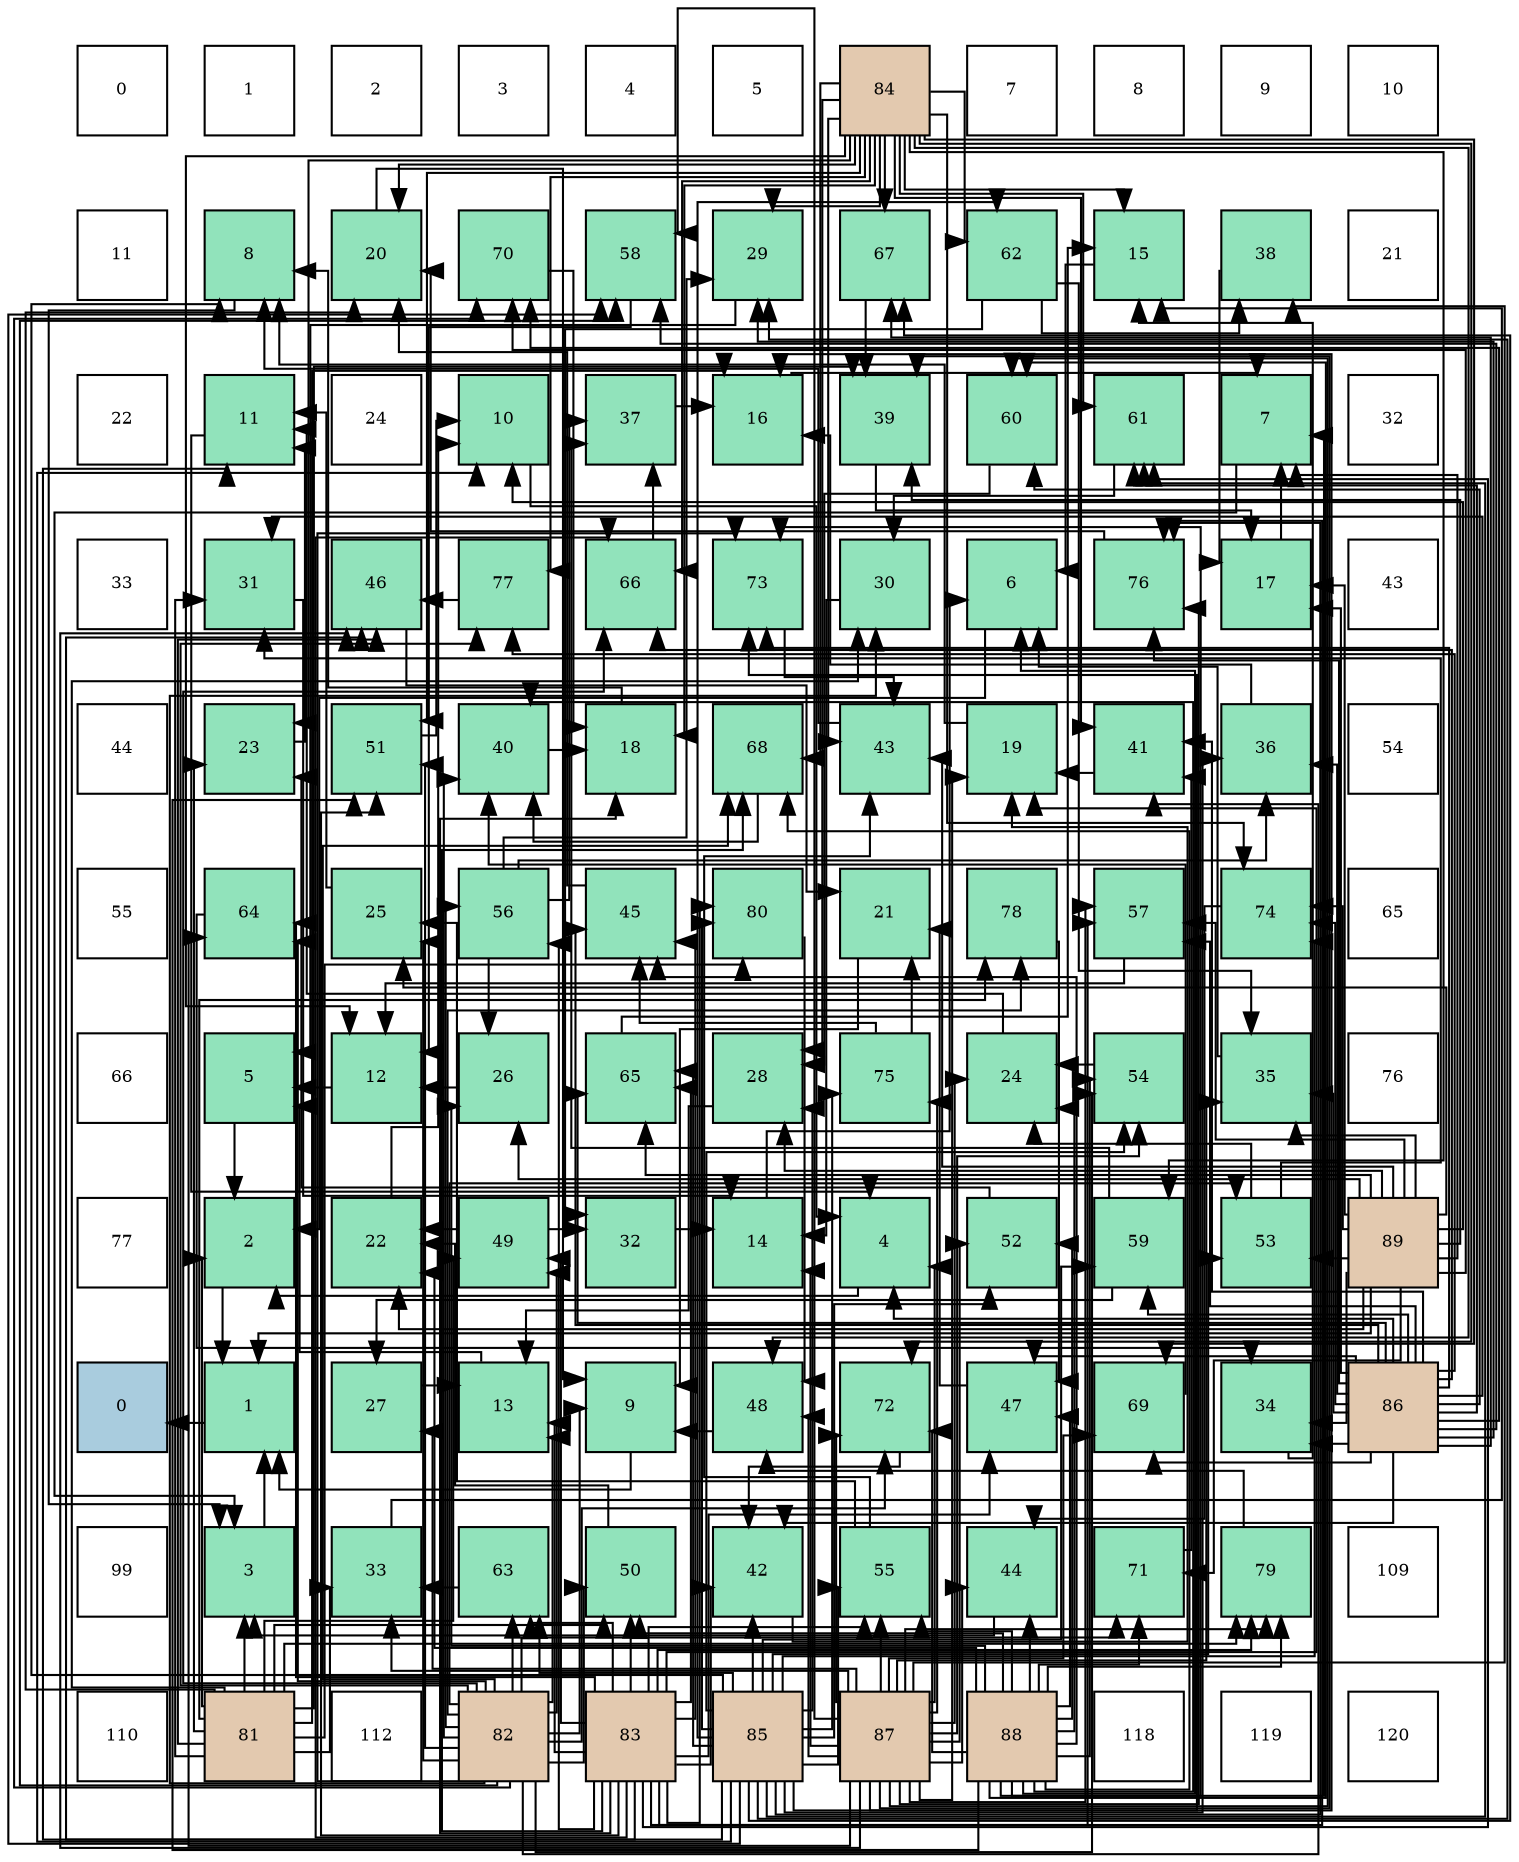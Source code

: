 digraph layout{
 rankdir=TB;
 splines=ortho;
 node [style=filled shape=square fixedsize=true width=0.6];
0[label="0", fontsize=8, fillcolor="#ffffff"];
1[label="1", fontsize=8, fillcolor="#ffffff"];
2[label="2", fontsize=8, fillcolor="#ffffff"];
3[label="3", fontsize=8, fillcolor="#ffffff"];
4[label="4", fontsize=8, fillcolor="#ffffff"];
5[label="5", fontsize=8, fillcolor="#ffffff"];
6[label="84", fontsize=8, fillcolor="#e3c9af"];
7[label="7", fontsize=8, fillcolor="#ffffff"];
8[label="8", fontsize=8, fillcolor="#ffffff"];
9[label="9", fontsize=8, fillcolor="#ffffff"];
10[label="10", fontsize=8, fillcolor="#ffffff"];
11[label="11", fontsize=8, fillcolor="#ffffff"];
12[label="8", fontsize=8, fillcolor="#91e3bb"];
13[label="20", fontsize=8, fillcolor="#91e3bb"];
14[label="70", fontsize=8, fillcolor="#91e3bb"];
15[label="58", fontsize=8, fillcolor="#91e3bb"];
16[label="29", fontsize=8, fillcolor="#91e3bb"];
17[label="67", fontsize=8, fillcolor="#91e3bb"];
18[label="62", fontsize=8, fillcolor="#91e3bb"];
19[label="15", fontsize=8, fillcolor="#91e3bb"];
20[label="38", fontsize=8, fillcolor="#91e3bb"];
21[label="21", fontsize=8, fillcolor="#ffffff"];
22[label="22", fontsize=8, fillcolor="#ffffff"];
23[label="11", fontsize=8, fillcolor="#91e3bb"];
24[label="24", fontsize=8, fillcolor="#ffffff"];
25[label="10", fontsize=8, fillcolor="#91e3bb"];
26[label="37", fontsize=8, fillcolor="#91e3bb"];
27[label="16", fontsize=8, fillcolor="#91e3bb"];
28[label="39", fontsize=8, fillcolor="#91e3bb"];
29[label="60", fontsize=8, fillcolor="#91e3bb"];
30[label="61", fontsize=8, fillcolor="#91e3bb"];
31[label="7", fontsize=8, fillcolor="#91e3bb"];
32[label="32", fontsize=8, fillcolor="#ffffff"];
33[label="33", fontsize=8, fillcolor="#ffffff"];
34[label="31", fontsize=8, fillcolor="#91e3bb"];
35[label="46", fontsize=8, fillcolor="#91e3bb"];
36[label="77", fontsize=8, fillcolor="#91e3bb"];
37[label="66", fontsize=8, fillcolor="#91e3bb"];
38[label="73", fontsize=8, fillcolor="#91e3bb"];
39[label="30", fontsize=8, fillcolor="#91e3bb"];
40[label="6", fontsize=8, fillcolor="#91e3bb"];
41[label="76", fontsize=8, fillcolor="#91e3bb"];
42[label="17", fontsize=8, fillcolor="#91e3bb"];
43[label="43", fontsize=8, fillcolor="#ffffff"];
44[label="44", fontsize=8, fillcolor="#ffffff"];
45[label="23", fontsize=8, fillcolor="#91e3bb"];
46[label="51", fontsize=8, fillcolor="#91e3bb"];
47[label="40", fontsize=8, fillcolor="#91e3bb"];
48[label="18", fontsize=8, fillcolor="#91e3bb"];
49[label="68", fontsize=8, fillcolor="#91e3bb"];
50[label="43", fontsize=8, fillcolor="#91e3bb"];
51[label="19", fontsize=8, fillcolor="#91e3bb"];
52[label="41", fontsize=8, fillcolor="#91e3bb"];
53[label="36", fontsize=8, fillcolor="#91e3bb"];
54[label="54", fontsize=8, fillcolor="#ffffff"];
55[label="55", fontsize=8, fillcolor="#ffffff"];
56[label="64", fontsize=8, fillcolor="#91e3bb"];
57[label="25", fontsize=8, fillcolor="#91e3bb"];
58[label="56", fontsize=8, fillcolor="#91e3bb"];
59[label="45", fontsize=8, fillcolor="#91e3bb"];
60[label="80", fontsize=8, fillcolor="#91e3bb"];
61[label="21", fontsize=8, fillcolor="#91e3bb"];
62[label="78", fontsize=8, fillcolor="#91e3bb"];
63[label="57", fontsize=8, fillcolor="#91e3bb"];
64[label="74", fontsize=8, fillcolor="#91e3bb"];
65[label="65", fontsize=8, fillcolor="#ffffff"];
66[label="66", fontsize=8, fillcolor="#ffffff"];
67[label="5", fontsize=8, fillcolor="#91e3bb"];
68[label="12", fontsize=8, fillcolor="#91e3bb"];
69[label="26", fontsize=8, fillcolor="#91e3bb"];
70[label="65", fontsize=8, fillcolor="#91e3bb"];
71[label="28", fontsize=8, fillcolor="#91e3bb"];
72[label="75", fontsize=8, fillcolor="#91e3bb"];
73[label="24", fontsize=8, fillcolor="#91e3bb"];
74[label="54", fontsize=8, fillcolor="#91e3bb"];
75[label="35", fontsize=8, fillcolor="#91e3bb"];
76[label="76", fontsize=8, fillcolor="#ffffff"];
77[label="77", fontsize=8, fillcolor="#ffffff"];
78[label="2", fontsize=8, fillcolor="#91e3bb"];
79[label="22", fontsize=8, fillcolor="#91e3bb"];
80[label="49", fontsize=8, fillcolor="#91e3bb"];
81[label="32", fontsize=8, fillcolor="#91e3bb"];
82[label="14", fontsize=8, fillcolor="#91e3bb"];
83[label="4", fontsize=8, fillcolor="#91e3bb"];
84[label="52", fontsize=8, fillcolor="#91e3bb"];
85[label="59", fontsize=8, fillcolor="#91e3bb"];
86[label="53", fontsize=8, fillcolor="#91e3bb"];
87[label="89", fontsize=8, fillcolor="#e3c9af"];
88[label="0", fontsize=8, fillcolor="#a9ccde"];
89[label="1", fontsize=8, fillcolor="#91e3bb"];
90[label="27", fontsize=8, fillcolor="#91e3bb"];
91[label="13", fontsize=8, fillcolor="#91e3bb"];
92[label="9", fontsize=8, fillcolor="#91e3bb"];
93[label="48", fontsize=8, fillcolor="#91e3bb"];
94[label="72", fontsize=8, fillcolor="#91e3bb"];
95[label="47", fontsize=8, fillcolor="#91e3bb"];
96[label="69", fontsize=8, fillcolor="#91e3bb"];
97[label="34", fontsize=8, fillcolor="#91e3bb"];
98[label="86", fontsize=8, fillcolor="#e3c9af"];
99[label="99", fontsize=8, fillcolor="#ffffff"];
100[label="3", fontsize=8, fillcolor="#91e3bb"];
101[label="33", fontsize=8, fillcolor="#91e3bb"];
102[label="63", fontsize=8, fillcolor="#91e3bb"];
103[label="50", fontsize=8, fillcolor="#91e3bb"];
104[label="42", fontsize=8, fillcolor="#91e3bb"];
105[label="55", fontsize=8, fillcolor="#91e3bb"];
106[label="44", fontsize=8, fillcolor="#91e3bb"];
107[label="71", fontsize=8, fillcolor="#91e3bb"];
108[label="79", fontsize=8, fillcolor="#91e3bb"];
109[label="109", fontsize=8, fillcolor="#ffffff"];
110[label="110", fontsize=8, fillcolor="#ffffff"];
111[label="81", fontsize=8, fillcolor="#e3c9af"];
112[label="112", fontsize=8, fillcolor="#ffffff"];
113[label="82", fontsize=8, fillcolor="#e3c9af"];
114[label="83", fontsize=8, fillcolor="#e3c9af"];
115[label="85", fontsize=8, fillcolor="#e3c9af"];
116[label="87", fontsize=8, fillcolor="#e3c9af"];
117[label="88", fontsize=8, fillcolor="#e3c9af"];
118[label="118", fontsize=8, fillcolor="#ffffff"];
119[label="119", fontsize=8, fillcolor="#ffffff"];
120[label="120", fontsize=8, fillcolor="#ffffff"];
edge [constraint=false, style=vis];89 -> 88;
78 -> 89;
100 -> 89;
83 -> 78;
67 -> 78;
40 -> 78;
31 -> 100;
12 -> 100;
92 -> 89;
25 -> 83;
23 -> 83;
68 -> 67;
91 -> 67;
82 -> 40;
19 -> 40;
27 -> 31;
42 -> 31;
48 -> 12;
51 -> 12;
13 -> 92;
61 -> 92;
79 -> 25;
45 -> 23;
73 -> 23;
57 -> 23;
69 -> 68;
90 -> 91;
71 -> 91;
16 -> 67;
39 -> 82;
34 -> 82;
81 -> 82;
101 -> 19;
97 -> 19;
75 -> 40;
53 -> 27;
26 -> 27;
20 -> 42;
28 -> 42;
47 -> 48;
52 -> 51;
104 -> 51;
50 -> 12;
106 -> 100;
59 -> 13;
35 -> 61;
95 -> 61;
93 -> 92;
80 -> 79;
80 -> 81;
103 -> 79;
46 -> 25;
84 -> 45;
86 -> 73;
86 -> 34;
74 -> 73;
105 -> 57;
105 -> 50;
58 -> 69;
58 -> 16;
58 -> 53;
58 -> 26;
63 -> 68;
15 -> 68;
85 -> 90;
85 -> 26;
29 -> 71;
30 -> 39;
18 -> 81;
18 -> 75;
18 -> 20;
102 -> 101;
56 -> 97;
70 -> 19;
37 -> 26;
17 -> 28;
49 -> 47;
96 -> 47;
14 -> 48;
107 -> 52;
94 -> 104;
38 -> 50;
64 -> 106;
72 -> 61;
72 -> 59;
41 -> 13;
36 -> 35;
62 -> 95;
108 -> 93;
60 -> 93;
111 -> 78;
111 -> 100;
111 -> 27;
111 -> 13;
111 -> 45;
111 -> 39;
111 -> 34;
111 -> 101;
111 -> 28;
111 -> 35;
111 -> 80;
111 -> 103;
111 -> 62;
111 -> 108;
111 -> 60;
113 -> 92;
113 -> 91;
113 -> 57;
113 -> 39;
113 -> 47;
113 -> 52;
113 -> 80;
113 -> 103;
113 -> 46;
113 -> 86;
113 -> 74;
113 -> 58;
113 -> 15;
113 -> 102;
113 -> 56;
113 -> 37;
113 -> 49;
113 -> 14;
113 -> 107;
113 -> 94;
113 -> 38;
113 -> 36;
113 -> 62;
114 -> 23;
114 -> 91;
114 -> 48;
114 -> 51;
114 -> 104;
114 -> 59;
114 -> 95;
114 -> 80;
114 -> 103;
114 -> 46;
114 -> 105;
114 -> 58;
114 -> 63;
114 -> 30;
114 -> 102;
114 -> 56;
114 -> 70;
114 -> 37;
114 -> 49;
114 -> 41;
114 -> 108;
114 -> 60;
6 -> 68;
6 -> 19;
6 -> 48;
6 -> 13;
6 -> 45;
6 -> 71;
6 -> 16;
6 -> 52;
6 -> 50;
6 -> 93;
6 -> 46;
6 -> 85;
6 -> 30;
6 -> 18;
6 -> 37;
6 -> 17;
6 -> 49;
6 -> 96;
6 -> 94;
6 -> 64;
6 -> 36;
115 -> 12;
115 -> 25;
115 -> 71;
115 -> 16;
115 -> 53;
115 -> 104;
115 -> 35;
115 -> 84;
115 -> 86;
115 -> 74;
115 -> 105;
115 -> 15;
115 -> 85;
115 -> 30;
115 -> 18;
115 -> 102;
115 -> 70;
115 -> 17;
115 -> 38;
115 -> 64;
115 -> 72;
115 -> 41;
115 -> 60;
98 -> 83;
98 -> 42;
98 -> 16;
98 -> 34;
98 -> 97;
98 -> 75;
98 -> 53;
98 -> 52;
98 -> 104;
98 -> 59;
98 -> 95;
98 -> 63;
98 -> 15;
98 -> 85;
98 -> 29;
98 -> 30;
98 -> 70;
98 -> 37;
98 -> 17;
98 -> 96;
98 -> 14;
98 -> 38;
98 -> 64;
98 -> 41;
98 -> 36;
116 -> 83;
116 -> 82;
116 -> 27;
116 -> 51;
116 -> 73;
116 -> 90;
116 -> 101;
116 -> 75;
116 -> 20;
116 -> 28;
116 -> 106;
116 -> 35;
116 -> 93;
116 -> 84;
116 -> 74;
116 -> 105;
116 -> 63;
116 -> 15;
116 -> 29;
116 -> 56;
116 -> 96;
116 -> 94;
116 -> 72;
116 -> 41;
116 -> 108;
117 -> 40;
117 -> 31;
117 -> 79;
117 -> 73;
117 -> 69;
117 -> 47;
117 -> 106;
117 -> 59;
117 -> 95;
117 -> 103;
117 -> 46;
117 -> 84;
117 -> 74;
117 -> 105;
117 -> 29;
117 -> 49;
117 -> 107;
117 -> 94;
117 -> 38;
117 -> 108;
87 -> 89;
87 -> 31;
87 -> 25;
87 -> 42;
87 -> 79;
87 -> 57;
87 -> 69;
87 -> 71;
87 -> 97;
87 -> 75;
87 -> 28;
87 -> 50;
87 -> 86;
87 -> 63;
87 -> 70;
87 -> 14;
87 -> 107;
87 -> 64;
edge [constraint=true, style=invis];
0 -> 11 -> 22 -> 33 -> 44 -> 55 -> 66 -> 77 -> 88 -> 99 -> 110;
1 -> 12 -> 23 -> 34 -> 45 -> 56 -> 67 -> 78 -> 89 -> 100 -> 111;
2 -> 13 -> 24 -> 35 -> 46 -> 57 -> 68 -> 79 -> 90 -> 101 -> 112;
3 -> 14 -> 25 -> 36 -> 47 -> 58 -> 69 -> 80 -> 91 -> 102 -> 113;
4 -> 15 -> 26 -> 37 -> 48 -> 59 -> 70 -> 81 -> 92 -> 103 -> 114;
5 -> 16 -> 27 -> 38 -> 49 -> 60 -> 71 -> 82 -> 93 -> 104 -> 115;
6 -> 17 -> 28 -> 39 -> 50 -> 61 -> 72 -> 83 -> 94 -> 105 -> 116;
7 -> 18 -> 29 -> 40 -> 51 -> 62 -> 73 -> 84 -> 95 -> 106 -> 117;
8 -> 19 -> 30 -> 41 -> 52 -> 63 -> 74 -> 85 -> 96 -> 107 -> 118;
9 -> 20 -> 31 -> 42 -> 53 -> 64 -> 75 -> 86 -> 97 -> 108 -> 119;
10 -> 21 -> 32 -> 43 -> 54 -> 65 -> 76 -> 87 -> 98 -> 109 -> 120;
rank = same {0 -> 1 -> 2 -> 3 -> 4 -> 5 -> 6 -> 7 -> 8 -> 9 -> 10};
rank = same {11 -> 12 -> 13 -> 14 -> 15 -> 16 -> 17 -> 18 -> 19 -> 20 -> 21};
rank = same {22 -> 23 -> 24 -> 25 -> 26 -> 27 -> 28 -> 29 -> 30 -> 31 -> 32};
rank = same {33 -> 34 -> 35 -> 36 -> 37 -> 38 -> 39 -> 40 -> 41 -> 42 -> 43};
rank = same {44 -> 45 -> 46 -> 47 -> 48 -> 49 -> 50 -> 51 -> 52 -> 53 -> 54};
rank = same {55 -> 56 -> 57 -> 58 -> 59 -> 60 -> 61 -> 62 -> 63 -> 64 -> 65};
rank = same {66 -> 67 -> 68 -> 69 -> 70 -> 71 -> 72 -> 73 -> 74 -> 75 -> 76};
rank = same {77 -> 78 -> 79 -> 80 -> 81 -> 82 -> 83 -> 84 -> 85 -> 86 -> 87};
rank = same {88 -> 89 -> 90 -> 91 -> 92 -> 93 -> 94 -> 95 -> 96 -> 97 -> 98};
rank = same {99 -> 100 -> 101 -> 102 -> 103 -> 104 -> 105 -> 106 -> 107 -> 108 -> 109};
rank = same {110 -> 111 -> 112 -> 113 -> 114 -> 115 -> 116 -> 117 -> 118 -> 119 -> 120};
}
